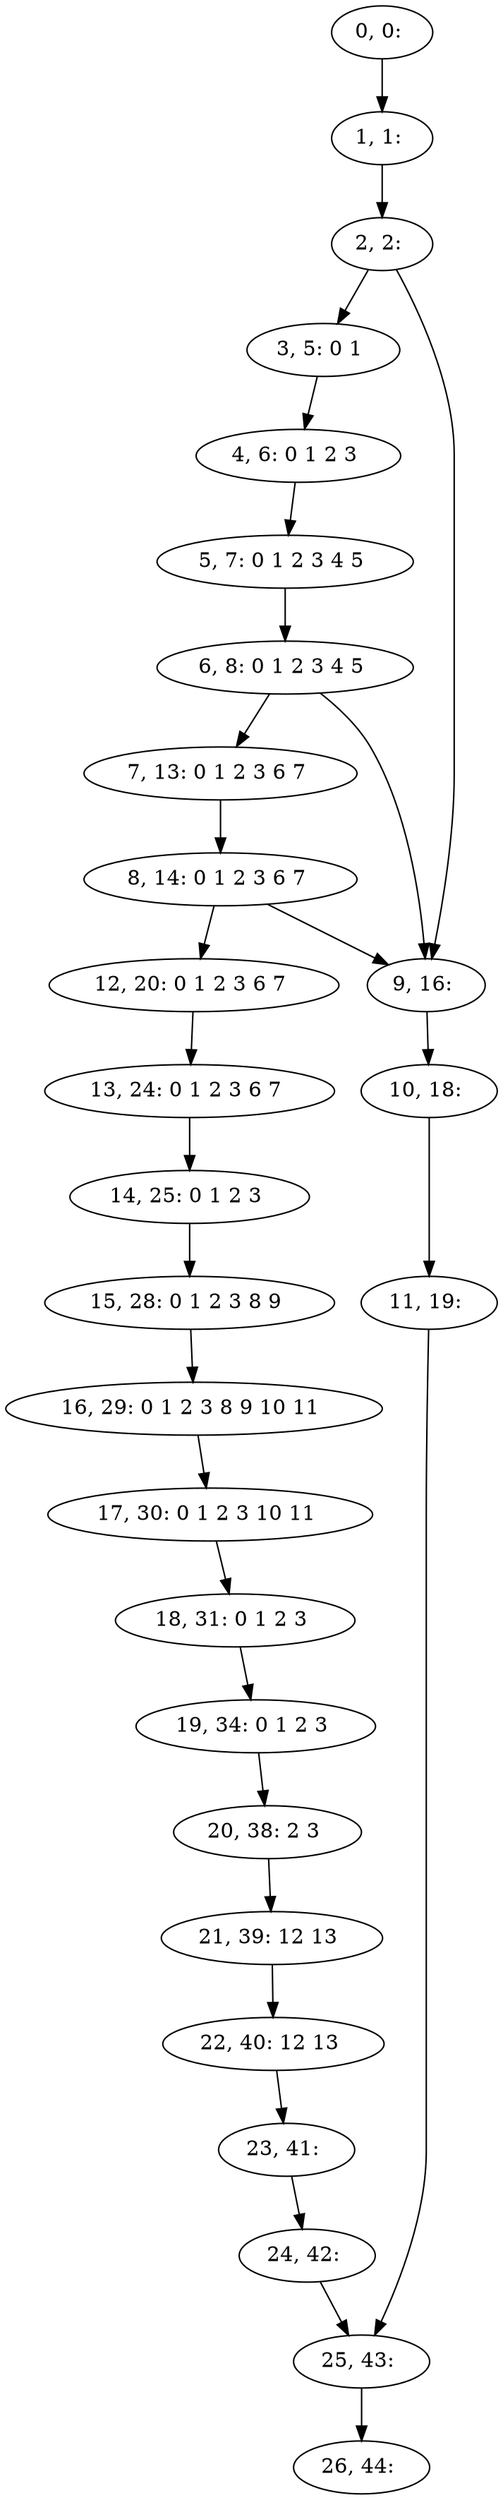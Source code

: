 digraph G {
0[label="0, 0: "];
1[label="1, 1: "];
2[label="2, 2: "];
3[label="3, 5: 0 1 "];
4[label="4, 6: 0 1 2 3 "];
5[label="5, 7: 0 1 2 3 4 5 "];
6[label="6, 8: 0 1 2 3 4 5 "];
7[label="7, 13: 0 1 2 3 6 7 "];
8[label="8, 14: 0 1 2 3 6 7 "];
9[label="9, 16: "];
10[label="10, 18: "];
11[label="11, 19: "];
12[label="12, 20: 0 1 2 3 6 7 "];
13[label="13, 24: 0 1 2 3 6 7 "];
14[label="14, 25: 0 1 2 3 "];
15[label="15, 28: 0 1 2 3 8 9 "];
16[label="16, 29: 0 1 2 3 8 9 10 11 "];
17[label="17, 30: 0 1 2 3 10 11 "];
18[label="18, 31: 0 1 2 3 "];
19[label="19, 34: 0 1 2 3 "];
20[label="20, 38: 2 3 "];
21[label="21, 39: 12 13 "];
22[label="22, 40: 12 13 "];
23[label="23, 41: "];
24[label="24, 42: "];
25[label="25, 43: "];
26[label="26, 44: "];
0->1 ;
1->2 ;
2->3 ;
2->9 ;
3->4 ;
4->5 ;
5->6 ;
6->7 ;
6->9 ;
7->8 ;
8->9 ;
8->12 ;
9->10 ;
10->11 ;
11->25 ;
12->13 ;
13->14 ;
14->15 ;
15->16 ;
16->17 ;
17->18 ;
18->19 ;
19->20 ;
20->21 ;
21->22 ;
22->23 ;
23->24 ;
24->25 ;
25->26 ;
}
